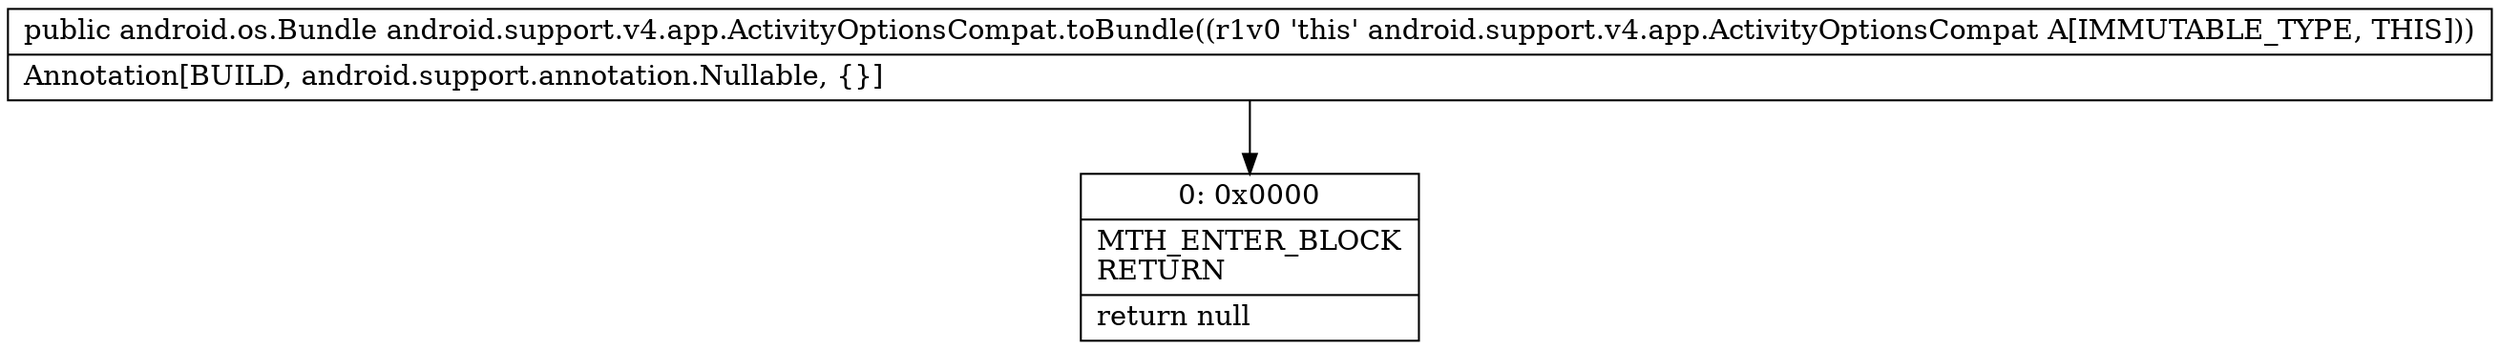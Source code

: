 digraph "CFG forandroid.support.v4.app.ActivityOptionsCompat.toBundle()Landroid\/os\/Bundle;" {
Node_0 [shape=record,label="{0\:\ 0x0000|MTH_ENTER_BLOCK\lRETURN\l|return null\l}"];
MethodNode[shape=record,label="{public android.os.Bundle android.support.v4.app.ActivityOptionsCompat.toBundle((r1v0 'this' android.support.v4.app.ActivityOptionsCompat A[IMMUTABLE_TYPE, THIS]))  | Annotation[BUILD, android.support.annotation.Nullable, \{\}]\l}"];
MethodNode -> Node_0;
}

